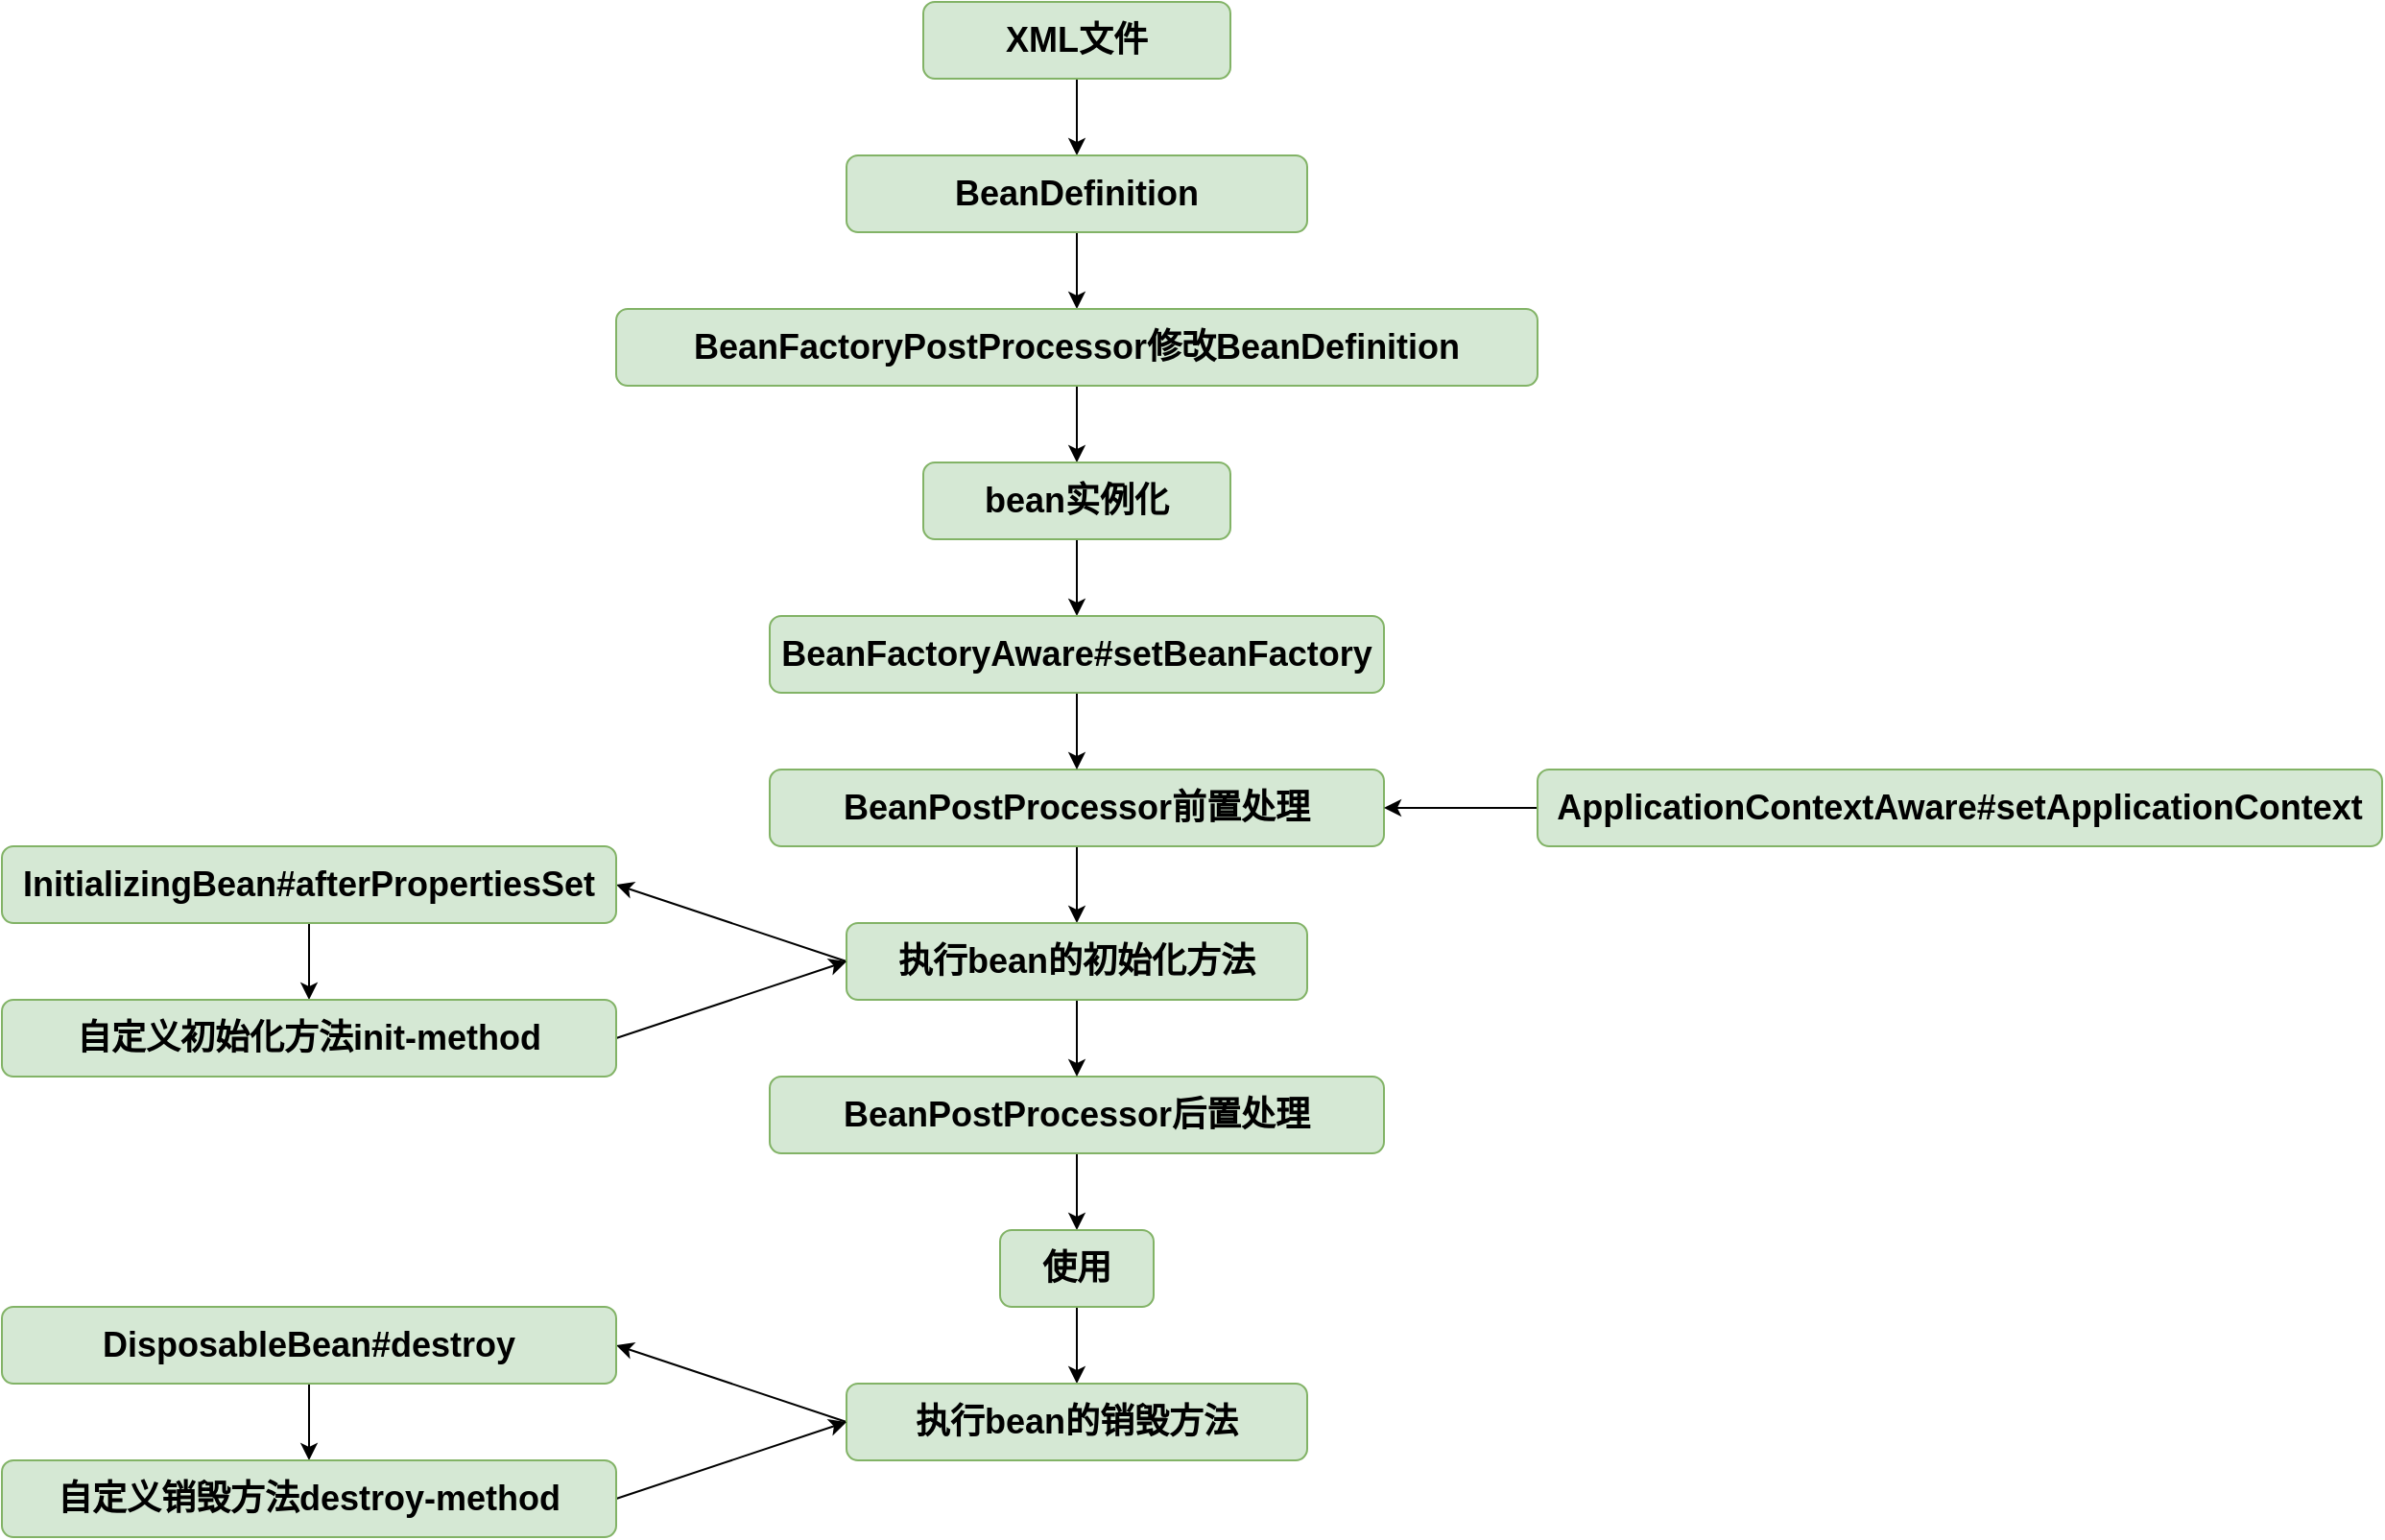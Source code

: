 <mxfile version="13.9.9" type="device"><diagram id="XCup01_M196d-NdNm2gF" name="第 1 页"><mxGraphModel dx="2889" dy="1182" grid="1" gridSize="10" guides="1" tooltips="1" connect="1" arrows="1" fold="1" page="1" pageScale="1" pageWidth="827" pageHeight="1169" math="0" shadow="0"><root><mxCell id="0"/><mxCell id="1" parent="0"/><mxCell id="z_zPgIQAVSieib9A5ZdU-8" style="edgeStyle=orthogonalEdgeStyle;rounded=0;orthogonalLoop=1;jettySize=auto;html=1;exitX=0.5;exitY=1;exitDx=0;exitDy=0;entryX=0.5;entryY=0;entryDx=0;entryDy=0;" parent="1" source="z_zPgIQAVSieib9A5ZdU-1" target="z_zPgIQAVSieib9A5ZdU-2" edge="1"><mxGeometry relative="1" as="geometry"/></mxCell><mxCell id="z_zPgIQAVSieib9A5ZdU-1" value="&lt;font style=&quot;font-size: 18px&quot;&gt;&lt;span&gt;XML文件&lt;/span&gt;&lt;/font&gt;" style="rounded=1;whiteSpace=wrap;html=1;strokeColor=#82b366;fillColor=#d5e8d4;fontStyle=1" parent="1" vertex="1"><mxGeometry x="280" y="40" width="160" height="40" as="geometry"/></mxCell><mxCell id="z_zPgIQAVSieib9A5ZdU-9" style="edgeStyle=orthogonalEdgeStyle;rounded=0;orthogonalLoop=1;jettySize=auto;html=1;exitX=0.5;exitY=1;exitDx=0;exitDy=0;entryX=0.5;entryY=0;entryDx=0;entryDy=0;" parent="1" source="z_zPgIQAVSieib9A5ZdU-2" target="z_zPgIQAVSieib9A5ZdU-3" edge="1"><mxGeometry relative="1" as="geometry"/></mxCell><mxCell id="z_zPgIQAVSieib9A5ZdU-2" value="&lt;font style=&quot;font-size: 18px&quot;&gt;BeanDefinition&lt;/font&gt;" style="rounded=1;whiteSpace=wrap;html=1;strokeColor=#82b366;fillColor=#d5e8d4;fontStyle=1" parent="1" vertex="1"><mxGeometry x="240" y="120" width="240" height="40" as="geometry"/></mxCell><mxCell id="z_zPgIQAVSieib9A5ZdU-10" style="edgeStyle=orthogonalEdgeStyle;rounded=0;orthogonalLoop=1;jettySize=auto;html=1;exitX=0.5;exitY=1;exitDx=0;exitDy=0;entryX=0.5;entryY=0;entryDx=0;entryDy=0;" parent="1" source="z_zPgIQAVSieib9A5ZdU-3" target="z_zPgIQAVSieib9A5ZdU-6" edge="1"><mxGeometry relative="1" as="geometry"/></mxCell><mxCell id="z_zPgIQAVSieib9A5ZdU-3" value="&lt;font style=&quot;font-size: 18px&quot;&gt;BeanFactoryPostProcessor修改BeanDefinition&lt;/font&gt;" style="rounded=1;whiteSpace=wrap;html=1;strokeColor=#82b366;fillColor=#d5e8d4;fontStyle=1" parent="1" vertex="1"><mxGeometry x="120" y="200" width="480" height="40" as="geometry"/></mxCell><mxCell id="z_zPgIQAVSieib9A5ZdU-12" style="edgeStyle=orthogonalEdgeStyle;rounded=0;orthogonalLoop=1;jettySize=auto;html=1;exitX=0.5;exitY=1;exitDx=0;exitDy=0;entryX=0.5;entryY=0;entryDx=0;entryDy=0;" parent="1" source="z_zPgIQAVSieib9A5ZdU-4" target="z_zPgIQAVSieib9A5ZdU-7" edge="1"><mxGeometry relative="1" as="geometry"/></mxCell><mxCell id="z_zPgIQAVSieib9A5ZdU-4" value="&lt;font style=&quot;font-size: 18px&quot;&gt;BeanPostProcessor前置处理&lt;/font&gt;" style="rounded=1;whiteSpace=wrap;html=1;strokeColor=#82b366;fillColor=#d5e8d4;fontStyle=1" parent="1" vertex="1"><mxGeometry x="200" y="440" width="320" height="40" as="geometry"/></mxCell><mxCell id="z_zPgIQAVSieib9A5ZdU-15" style="edgeStyle=orthogonalEdgeStyle;rounded=0;orthogonalLoop=1;jettySize=auto;html=1;exitX=0.5;exitY=1;exitDx=0;exitDy=0;entryX=0.5;entryY=0;entryDx=0;entryDy=0;" parent="1" source="z_zPgIQAVSieib9A5ZdU-5" target="z_zPgIQAVSieib9A5ZdU-14" edge="1"><mxGeometry relative="1" as="geometry"/></mxCell><mxCell id="z_zPgIQAVSieib9A5ZdU-5" value="&lt;font style=&quot;font-size: 18px&quot;&gt;BeanPostProcessor后置处理&lt;/font&gt;" style="rounded=1;whiteSpace=wrap;html=1;strokeColor=#82b366;fillColor=#d5e8d4;fontStyle=1" parent="1" vertex="1"><mxGeometry x="200" y="600" width="320" height="40" as="geometry"/></mxCell><mxCell id="lto-nkvgaagyxPAdMspS-2" style="edgeStyle=orthogonalEdgeStyle;rounded=0;orthogonalLoop=1;jettySize=auto;html=1;exitX=0.5;exitY=1;exitDx=0;exitDy=0;entryX=0.5;entryY=0;entryDx=0;entryDy=0;" edge="1" parent="1" source="z_zPgIQAVSieib9A5ZdU-6" target="lto-nkvgaagyxPAdMspS-1"><mxGeometry relative="1" as="geometry"/></mxCell><mxCell id="z_zPgIQAVSieib9A5ZdU-6" value="&lt;font style=&quot;font-size: 18px&quot;&gt;bean实例化&lt;/font&gt;" style="rounded=1;whiteSpace=wrap;html=1;strokeColor=#82b366;fillColor=#d5e8d4;fontStyle=1" parent="1" vertex="1"><mxGeometry x="280" y="280" width="160" height="40" as="geometry"/></mxCell><mxCell id="z_zPgIQAVSieib9A5ZdU-13" style="edgeStyle=orthogonalEdgeStyle;rounded=0;orthogonalLoop=1;jettySize=auto;html=1;exitX=0.5;exitY=1;exitDx=0;exitDy=0;entryX=0.5;entryY=0;entryDx=0;entryDy=0;" parent="1" source="z_zPgIQAVSieib9A5ZdU-7" target="z_zPgIQAVSieib9A5ZdU-5" edge="1"><mxGeometry relative="1" as="geometry"/></mxCell><mxCell id="6sdbi7HsQENCP3N6Rz-g-3" style="rounded=0;orthogonalLoop=1;jettySize=auto;html=1;exitX=0;exitY=0.5;exitDx=0;exitDy=0;entryX=1;entryY=0.5;entryDx=0;entryDy=0;" parent="1" source="z_zPgIQAVSieib9A5ZdU-7" target="6sdbi7HsQENCP3N6Rz-g-1" edge="1"><mxGeometry relative="1" as="geometry"/></mxCell><mxCell id="z_zPgIQAVSieib9A5ZdU-7" value="&lt;font style=&quot;font-size: 18px&quot;&gt;执行bean的初始化方法&lt;/font&gt;" style="rounded=1;whiteSpace=wrap;html=1;strokeColor=#82b366;fillColor=#d5e8d4;fontStyle=1" parent="1" vertex="1"><mxGeometry x="240" y="520" width="240" height="40" as="geometry"/></mxCell><mxCell id="6sdbi7HsQENCP3N6Rz-g-8" style="edgeStyle=none;rounded=0;orthogonalLoop=1;jettySize=auto;html=1;exitX=0.5;exitY=1;exitDx=0;exitDy=0;entryX=0.5;entryY=0;entryDx=0;entryDy=0;" parent="1" source="z_zPgIQAVSieib9A5ZdU-14" target="6sdbi7HsQENCP3N6Rz-g-7" edge="1"><mxGeometry relative="1" as="geometry"/></mxCell><mxCell id="z_zPgIQAVSieib9A5ZdU-14" value="&lt;font style=&quot;font-size: 18px&quot;&gt;使用&lt;/font&gt;" style="rounded=1;whiteSpace=wrap;html=1;strokeColor=#82b366;fillColor=#d5e8d4;fontStyle=1" parent="1" vertex="1"><mxGeometry x="320" y="680" width="80" height="40" as="geometry"/></mxCell><mxCell id="6sdbi7HsQENCP3N6Rz-g-4" style="edgeStyle=none;rounded=0;orthogonalLoop=1;jettySize=auto;html=1;exitX=0.5;exitY=1;exitDx=0;exitDy=0;entryX=0.5;entryY=0;entryDx=0;entryDy=0;" parent="1" source="6sdbi7HsQENCP3N6Rz-g-1" target="6sdbi7HsQENCP3N6Rz-g-2" edge="1"><mxGeometry relative="1" as="geometry"/></mxCell><mxCell id="6sdbi7HsQENCP3N6Rz-g-1" value="&lt;font style=&quot;font-size: 18px&quot;&gt;InitializingBean#afterPropertiesSet&lt;/font&gt;" style="rounded=1;whiteSpace=wrap;html=1;strokeColor=#82b366;fillColor=#d5e8d4;fontStyle=1" parent="1" vertex="1"><mxGeometry x="-200" y="480" width="320" height="40" as="geometry"/></mxCell><mxCell id="6sdbi7HsQENCP3N6Rz-g-5" style="edgeStyle=none;rounded=0;orthogonalLoop=1;jettySize=auto;html=1;exitX=1;exitY=0.5;exitDx=0;exitDy=0;entryX=0;entryY=0.5;entryDx=0;entryDy=0;" parent="1" source="6sdbi7HsQENCP3N6Rz-g-2" target="z_zPgIQAVSieib9A5ZdU-7" edge="1"><mxGeometry relative="1" as="geometry"/></mxCell><mxCell id="6sdbi7HsQENCP3N6Rz-g-2" value="&lt;font style=&quot;font-size: 18px&quot;&gt;自定义初始化方法init-method&lt;/font&gt;" style="rounded=1;whiteSpace=wrap;html=1;strokeColor=#82b366;fillColor=#d5e8d4;fontStyle=1" parent="1" vertex="1"><mxGeometry x="-200" y="560" width="320" height="40" as="geometry"/></mxCell><mxCell id="6sdbi7HsQENCP3N6Rz-g-11" style="edgeStyle=none;rounded=0;orthogonalLoop=1;jettySize=auto;html=1;exitX=0;exitY=0.5;exitDx=0;exitDy=0;entryX=1;entryY=0.5;entryDx=0;entryDy=0;" parent="1" source="6sdbi7HsQENCP3N6Rz-g-7" target="6sdbi7HsQENCP3N6Rz-g-9" edge="1"><mxGeometry relative="1" as="geometry"/></mxCell><mxCell id="6sdbi7HsQENCP3N6Rz-g-7" value="&lt;font style=&quot;font-size: 18px&quot;&gt;执行bean的销毁方法&lt;/font&gt;" style="rounded=1;whiteSpace=wrap;html=1;strokeColor=#82b366;fillColor=#d5e8d4;fontStyle=1" parent="1" vertex="1"><mxGeometry x="240" y="760" width="240" height="40" as="geometry"/></mxCell><mxCell id="6sdbi7HsQENCP3N6Rz-g-12" style="edgeStyle=none;rounded=0;orthogonalLoop=1;jettySize=auto;html=1;exitX=0.5;exitY=1;exitDx=0;exitDy=0;entryX=0.5;entryY=0;entryDx=0;entryDy=0;" parent="1" source="6sdbi7HsQENCP3N6Rz-g-9" target="6sdbi7HsQENCP3N6Rz-g-10" edge="1"><mxGeometry relative="1" as="geometry"/></mxCell><mxCell id="6sdbi7HsQENCP3N6Rz-g-9" value="&lt;font style=&quot;font-size: 18px&quot;&gt;DisposableBean#destroy&lt;/font&gt;" style="rounded=1;whiteSpace=wrap;html=1;strokeColor=#82b366;fillColor=#d5e8d4;fontStyle=1" parent="1" vertex="1"><mxGeometry x="-200" y="720" width="320" height="40" as="geometry"/></mxCell><mxCell id="6sdbi7HsQENCP3N6Rz-g-13" style="edgeStyle=none;rounded=0;orthogonalLoop=1;jettySize=auto;html=1;exitX=1;exitY=0.5;exitDx=0;exitDy=0;entryX=0;entryY=0.5;entryDx=0;entryDy=0;" parent="1" source="6sdbi7HsQENCP3N6Rz-g-10" target="6sdbi7HsQENCP3N6Rz-g-7" edge="1"><mxGeometry relative="1" as="geometry"/></mxCell><mxCell id="6sdbi7HsQENCP3N6Rz-g-10" value="&lt;font style=&quot;font-size: 18px&quot;&gt;自定义销毁方法destroy-method&lt;/font&gt;" style="rounded=1;whiteSpace=wrap;html=1;strokeColor=#82b366;fillColor=#d5e8d4;fontStyle=1" parent="1" vertex="1"><mxGeometry x="-200" y="800" width="320" height="40" as="geometry"/></mxCell><mxCell id="lto-nkvgaagyxPAdMspS-3" style="edgeStyle=orthogonalEdgeStyle;rounded=0;orthogonalLoop=1;jettySize=auto;html=1;exitX=0.5;exitY=1;exitDx=0;exitDy=0;entryX=0.5;entryY=0;entryDx=0;entryDy=0;" edge="1" parent="1" source="lto-nkvgaagyxPAdMspS-1" target="z_zPgIQAVSieib9A5ZdU-4"><mxGeometry relative="1" as="geometry"/></mxCell><mxCell id="lto-nkvgaagyxPAdMspS-1" value="&lt;font style=&quot;font-size: 18px&quot;&gt;BeanFactoryAware#setBeanFactory&lt;/font&gt;" style="rounded=1;whiteSpace=wrap;html=1;strokeColor=#82b366;fillColor=#d5e8d4;fontStyle=1" vertex="1" parent="1"><mxGeometry x="200" y="360" width="320" height="40" as="geometry"/></mxCell><mxCell id="lto-nkvgaagyxPAdMspS-5" style="edgeStyle=orthogonalEdgeStyle;rounded=0;orthogonalLoop=1;jettySize=auto;html=1;exitX=0;exitY=0.5;exitDx=0;exitDy=0;entryX=1;entryY=0.5;entryDx=0;entryDy=0;" edge="1" parent="1" source="lto-nkvgaagyxPAdMspS-4" target="z_zPgIQAVSieib9A5ZdU-4"><mxGeometry relative="1" as="geometry"/></mxCell><mxCell id="lto-nkvgaagyxPAdMspS-4" value="&lt;font style=&quot;font-size: 18px&quot;&gt;ApplicationContextAware#setApplicationContext&lt;/font&gt;" style="rounded=1;whiteSpace=wrap;html=1;strokeColor=#82b366;fillColor=#d5e8d4;fontStyle=1" vertex="1" parent="1"><mxGeometry x="600" y="440" width="440" height="40" as="geometry"/></mxCell></root></mxGraphModel></diagram></mxfile>